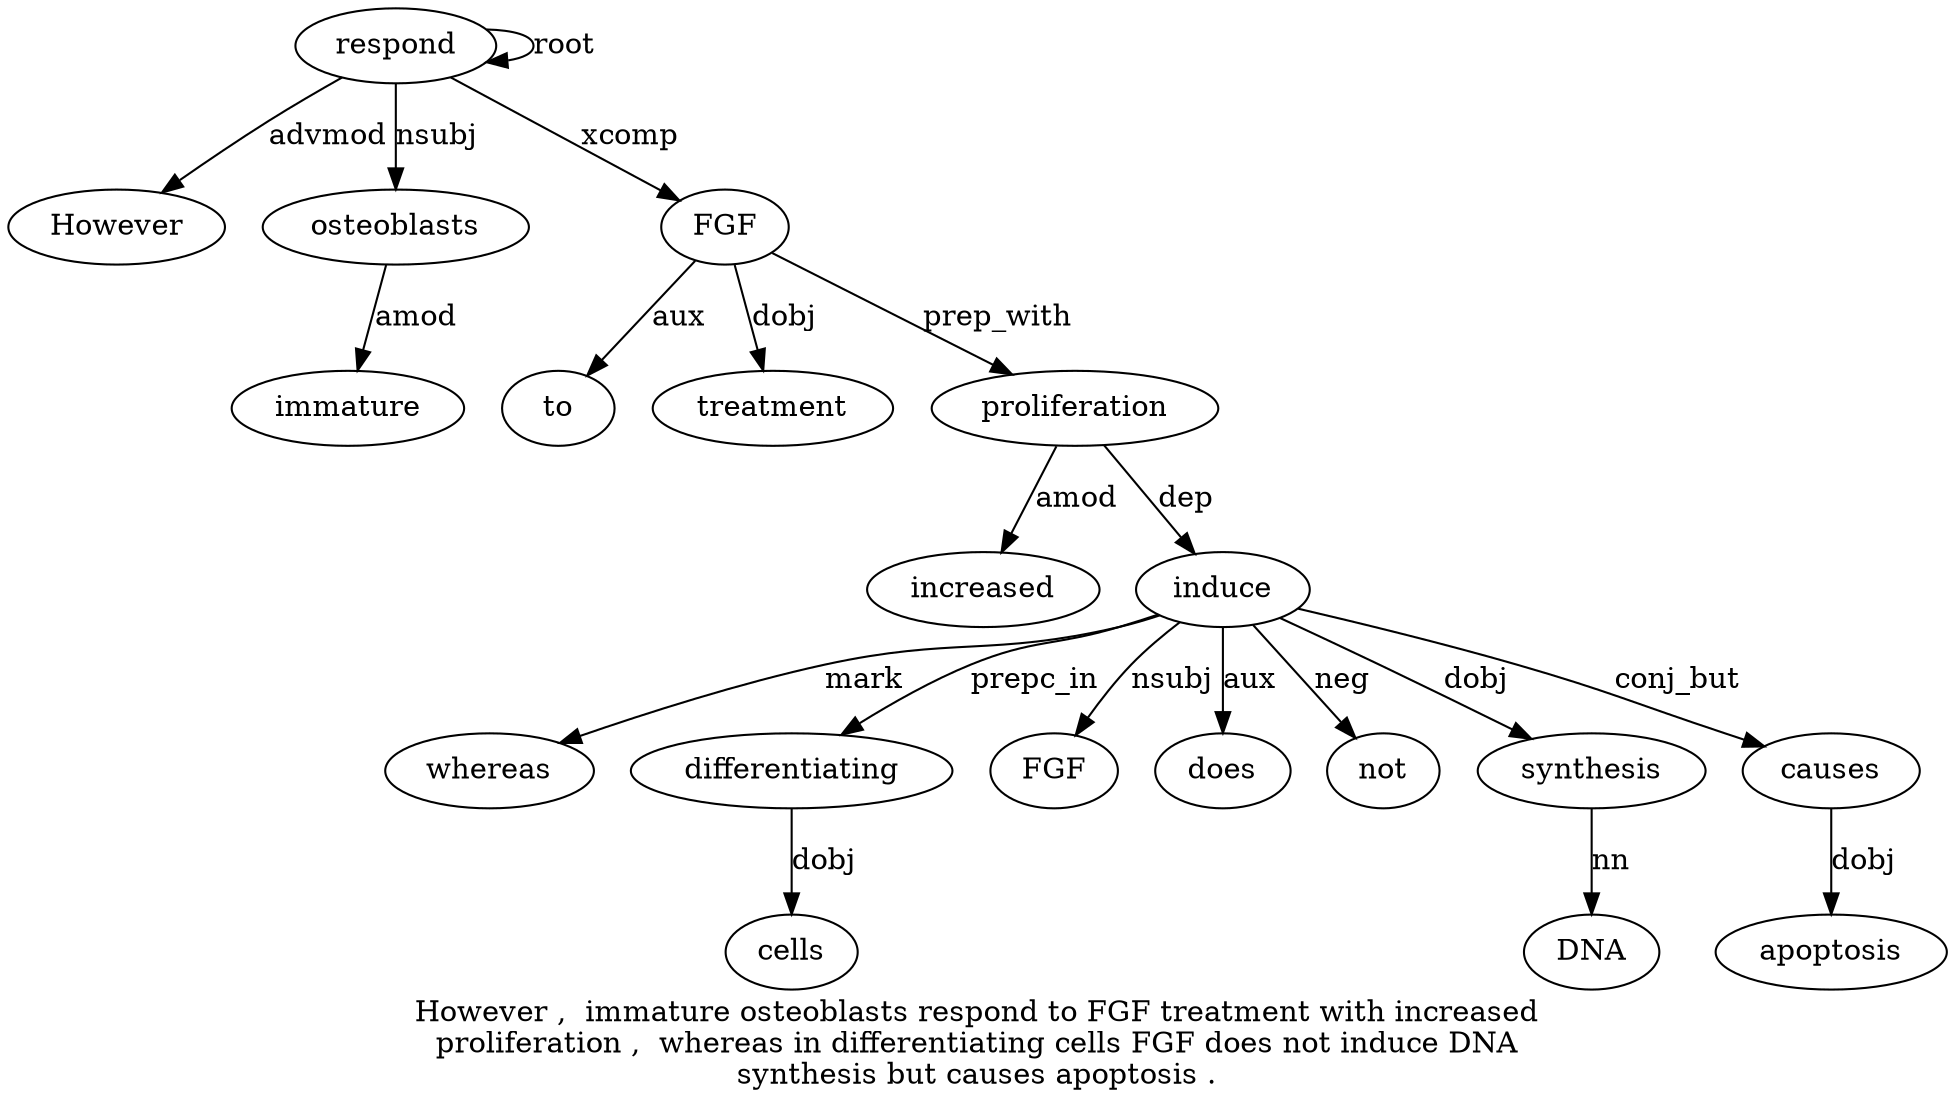 digraph "However ,  immature osteoblasts respond to FGF treatment with increased proliferation ,  whereas in differentiating cells FGF does not induce DNA synthesis but causes apoptosis ." {
label="However ,  immature osteoblasts respond to FGF treatment with increased
proliferation ,  whereas in differentiating cells FGF does not induce DNA
synthesis but causes apoptosis .";
respond5 [style=filled, fillcolor=white, label=respond];
However1 [style=filled, fillcolor=white, label=However];
respond5 -> However1  [label=advmod];
osteoblasts4 [style=filled, fillcolor=white, label=osteoblasts];
immature3 [style=filled, fillcolor=white, label=immature];
osteoblasts4 -> immature3  [label=amod];
respond5 -> osteoblasts4  [label=nsubj];
respond5 -> respond5  [label=root];
FGF7 [style=filled, fillcolor=white, label=FGF];
to6 [style=filled, fillcolor=white, label=to];
FGF7 -> to6  [label=aux];
respond5 -> FGF7  [label=xcomp];
treatment8 [style=filled, fillcolor=white, label=treatment];
FGF7 -> treatment8  [label=dobj];
proliferation11 [style=filled, fillcolor=white, label=proliferation];
increased10 [style=filled, fillcolor=white, label=increased];
proliferation11 -> increased10  [label=amod];
FGF7 -> proliferation11  [label=prep_with];
induce20 [style=filled, fillcolor=white, label=induce];
whereas13 [style=filled, fillcolor=white, label=whereas];
induce20 -> whereas13  [label=mark];
differentiating15 [style=filled, fillcolor=white, label=differentiating];
induce20 -> differentiating15  [label=prepc_in];
cells16 [style=filled, fillcolor=white, label=cells];
differentiating15 -> cells16  [label=dobj];
FGF17 [style=filled, fillcolor=white, label=FGF];
induce20 -> FGF17  [label=nsubj];
does18 [style=filled, fillcolor=white, label=does];
induce20 -> does18  [label=aux];
not19 [style=filled, fillcolor=white, label=not];
induce20 -> not19  [label=neg];
proliferation11 -> induce20  [label=dep];
synthesis22 [style=filled, fillcolor=white, label=synthesis];
DNA21 [style=filled, fillcolor=white, label=DNA];
synthesis22 -> DNA21  [label=nn];
induce20 -> synthesis22  [label=dobj];
causes24 [style=filled, fillcolor=white, label=causes];
induce20 -> causes24  [label=conj_but];
apoptosis25 [style=filled, fillcolor=white, label=apoptosis];
causes24 -> apoptosis25  [label=dobj];
}
